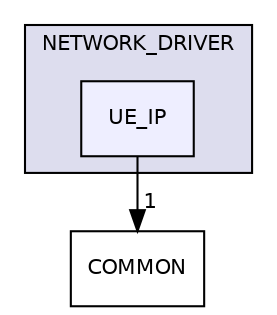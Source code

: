digraph "NETWORK_DRIVER/UE_IP" {
  compound=true
  node [ fontsize="10", fontname="Helvetica"];
  edge [ labelfontsize="10", labelfontname="Helvetica"];
  subgraph clusterdir_0001ac57ea31017f5cddff9a4f3315e7 {
    graph [ bgcolor="#ddddee", pencolor="black", label="NETWORK_DRIVER" fontname="Helvetica", fontsize="10", URL="dir_0001ac57ea31017f5cddff9a4f3315e7.html"]
  dir_c62739ee4f5a7730964509c07015b2d4 [shape=box, label="UE_IP", style="filled", fillcolor="#eeeeff", pencolor="black", URL="dir_c62739ee4f5a7730964509c07015b2d4.html"];
  }
  dir_7df49ef0c5f0d4b2a785a319ccac4397 [shape=box label="COMMON" URL="dir_7df49ef0c5f0d4b2a785a319ccac4397.html"];
  dir_c62739ee4f5a7730964509c07015b2d4->dir_7df49ef0c5f0d4b2a785a319ccac4397 [headlabel="1", labeldistance=1.5 headhref="dir_000040_000000.html"];
}
